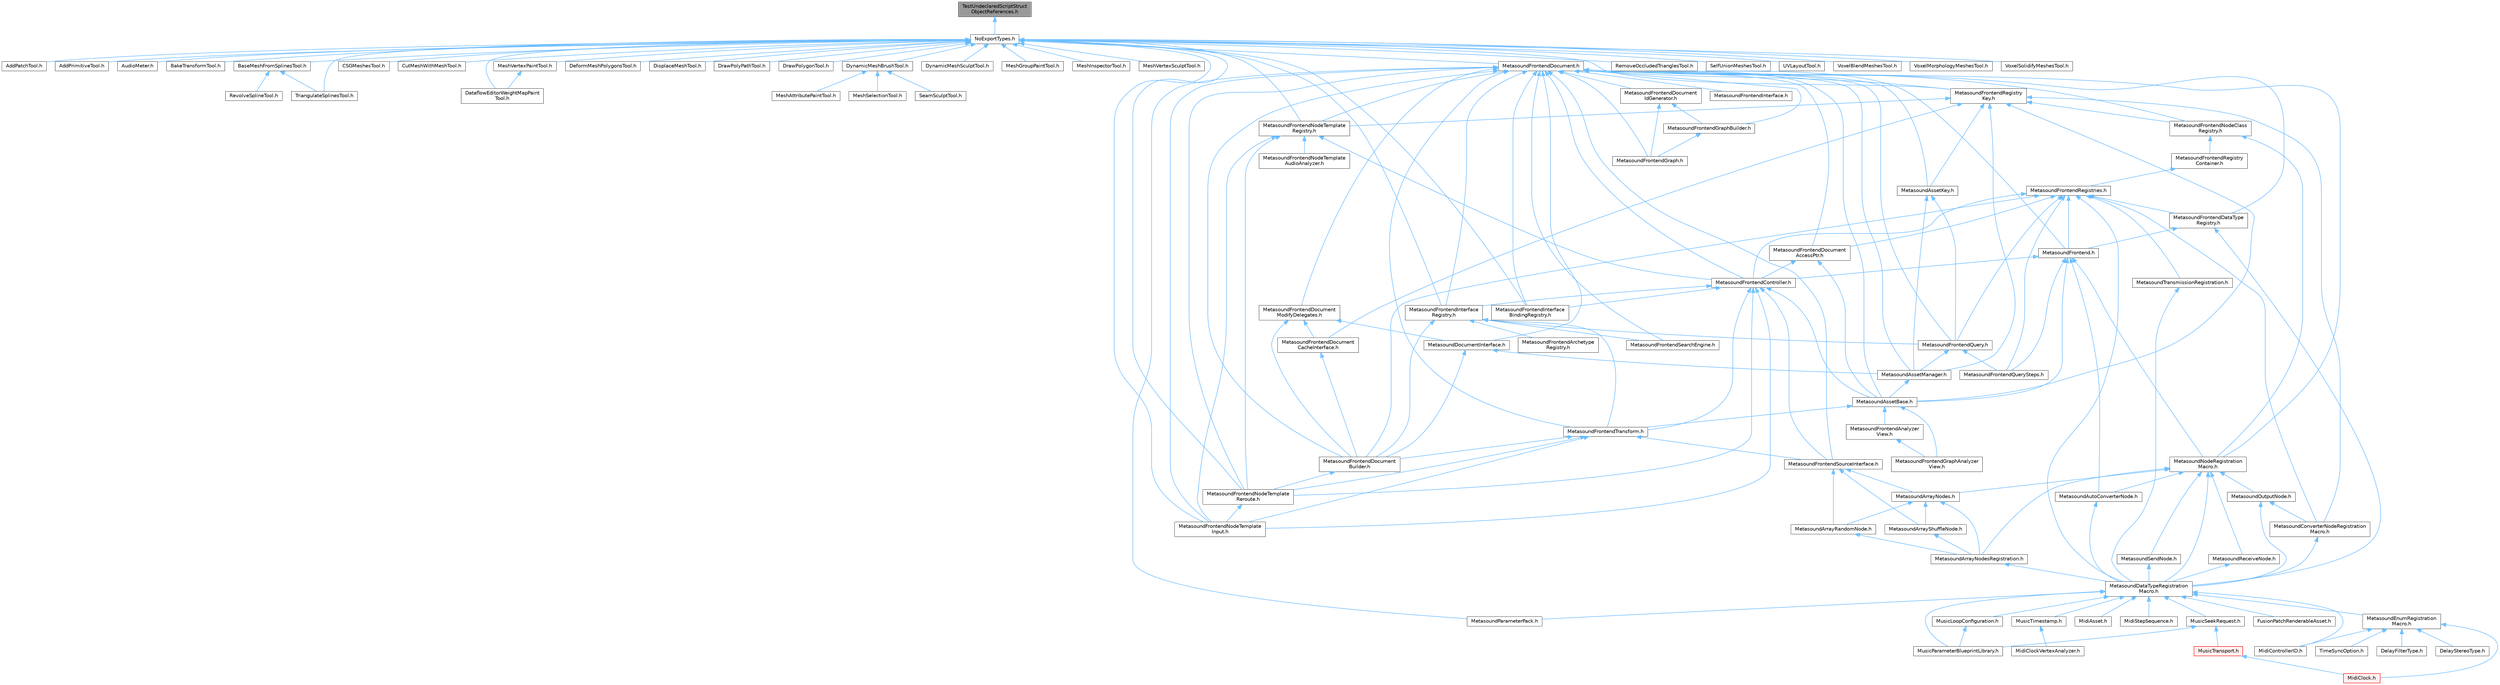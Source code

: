 digraph "TestUndeclaredScriptStructObjectReferences.h"
{
 // INTERACTIVE_SVG=YES
 // LATEX_PDF_SIZE
  bgcolor="transparent";
  edge [fontname=Helvetica,fontsize=10,labelfontname=Helvetica,labelfontsize=10];
  node [fontname=Helvetica,fontsize=10,shape=box,height=0.2,width=0.4];
  Node1 [id="Node000001",label="TestUndeclaredScriptStruct\lObjectReferences.h",height=0.2,width=0.4,color="gray40", fillcolor="grey60", style="filled", fontcolor="black",tooltip=" "];
  Node1 -> Node2 [id="edge1_Node000001_Node000002",dir="back",color="steelblue1",style="solid",tooltip=" "];
  Node2 [id="Node000002",label="NoExportTypes.h",height=0.2,width=0.4,color="grey40", fillcolor="white", style="filled",URL="$d3/d21/NoExportTypes_8h.html",tooltip=" "];
  Node2 -> Node3 [id="edge2_Node000002_Node000003",dir="back",color="steelblue1",style="solid",tooltip=" "];
  Node3 [id="Node000003",label="AddPatchTool.h",height=0.2,width=0.4,color="grey40", fillcolor="white", style="filled",URL="$d5/deb/AddPatchTool_8h.html",tooltip=" "];
  Node2 -> Node4 [id="edge3_Node000002_Node000004",dir="back",color="steelblue1",style="solid",tooltip=" "];
  Node4 [id="Node000004",label="AddPrimitiveTool.h",height=0.2,width=0.4,color="grey40", fillcolor="white", style="filled",URL="$d5/dbf/AddPrimitiveTool_8h.html",tooltip=" "];
  Node2 -> Node5 [id="edge4_Node000002_Node000005",dir="back",color="steelblue1",style="solid",tooltip=" "];
  Node5 [id="Node000005",label="AudioMeter.h",height=0.2,width=0.4,color="grey40", fillcolor="white", style="filled",URL="$de/db0/AudioMeter_8h.html",tooltip=" "];
  Node2 -> Node6 [id="edge5_Node000002_Node000006",dir="back",color="steelblue1",style="solid",tooltip=" "];
  Node6 [id="Node000006",label="BakeTransformTool.h",height=0.2,width=0.4,color="grey40", fillcolor="white", style="filled",URL="$dc/d39/BakeTransformTool_8h.html",tooltip=" "];
  Node2 -> Node7 [id="edge6_Node000002_Node000007",dir="back",color="steelblue1",style="solid",tooltip=" "];
  Node7 [id="Node000007",label="BaseMeshFromSplinesTool.h",height=0.2,width=0.4,color="grey40", fillcolor="white", style="filled",URL="$da/d31/BaseMeshFromSplinesTool_8h.html",tooltip=" "];
  Node7 -> Node8 [id="edge7_Node000007_Node000008",dir="back",color="steelblue1",style="solid",tooltip=" "];
  Node8 [id="Node000008",label="RevolveSplineTool.h",height=0.2,width=0.4,color="grey40", fillcolor="white", style="filled",URL="$d3/d36/RevolveSplineTool_8h.html",tooltip=" "];
  Node7 -> Node9 [id="edge8_Node000007_Node000009",dir="back",color="steelblue1",style="solid",tooltip=" "];
  Node9 [id="Node000009",label="TriangulateSplinesTool.h",height=0.2,width=0.4,color="grey40", fillcolor="white", style="filled",URL="$d9/de6/TriangulateSplinesTool_8h.html",tooltip=" "];
  Node2 -> Node10 [id="edge9_Node000002_Node000010",dir="back",color="steelblue1",style="solid",tooltip=" "];
  Node10 [id="Node000010",label="CSGMeshesTool.h",height=0.2,width=0.4,color="grey40", fillcolor="white", style="filled",URL="$db/dd1/CSGMeshesTool_8h.html",tooltip=" "];
  Node2 -> Node11 [id="edge10_Node000002_Node000011",dir="back",color="steelblue1",style="solid",tooltip=" "];
  Node11 [id="Node000011",label="CutMeshWithMeshTool.h",height=0.2,width=0.4,color="grey40", fillcolor="white", style="filled",URL="$d2/d2c/CutMeshWithMeshTool_8h.html",tooltip=" "];
  Node2 -> Node12 [id="edge11_Node000002_Node000012",dir="back",color="steelblue1",style="solid",tooltip=" "];
  Node12 [id="Node000012",label="DataflowEditorWeightMapPaint\lTool.h",height=0.2,width=0.4,color="grey40", fillcolor="white", style="filled",URL="$db/d46/DataflowEditorWeightMapPaintTool_8h.html",tooltip=" "];
  Node2 -> Node13 [id="edge12_Node000002_Node000013",dir="back",color="steelblue1",style="solid",tooltip=" "];
  Node13 [id="Node000013",label="DeformMeshPolygonsTool.h",height=0.2,width=0.4,color="grey40", fillcolor="white", style="filled",URL="$db/d72/DeformMeshPolygonsTool_8h.html",tooltip=" "];
  Node2 -> Node14 [id="edge13_Node000002_Node000014",dir="back",color="steelblue1",style="solid",tooltip=" "];
  Node14 [id="Node000014",label="DisplaceMeshTool.h",height=0.2,width=0.4,color="grey40", fillcolor="white", style="filled",URL="$da/d28/DisplaceMeshTool_8h.html",tooltip=" "];
  Node2 -> Node15 [id="edge14_Node000002_Node000015",dir="back",color="steelblue1",style="solid",tooltip=" "];
  Node15 [id="Node000015",label="DrawPolyPathTool.h",height=0.2,width=0.4,color="grey40", fillcolor="white", style="filled",URL="$dc/d3e/DrawPolyPathTool_8h.html",tooltip=" "];
  Node2 -> Node16 [id="edge15_Node000002_Node000016",dir="back",color="steelblue1",style="solid",tooltip=" "];
  Node16 [id="Node000016",label="DrawPolygonTool.h",height=0.2,width=0.4,color="grey40", fillcolor="white", style="filled",URL="$d0/d15/DrawPolygonTool_8h.html",tooltip=" "];
  Node2 -> Node17 [id="edge16_Node000002_Node000017",dir="back",color="steelblue1",style="solid",tooltip=" "];
  Node17 [id="Node000017",label="DynamicMeshBrushTool.h",height=0.2,width=0.4,color="grey40", fillcolor="white", style="filled",URL="$da/d04/DynamicMeshBrushTool_8h.html",tooltip=" "];
  Node17 -> Node18 [id="edge17_Node000017_Node000018",dir="back",color="steelblue1",style="solid",tooltip=" "];
  Node18 [id="Node000018",label="MeshAttributePaintTool.h",height=0.2,width=0.4,color="grey40", fillcolor="white", style="filled",URL="$d3/d29/MeshAttributePaintTool_8h.html",tooltip=" "];
  Node17 -> Node19 [id="edge18_Node000017_Node000019",dir="back",color="steelblue1",style="solid",tooltip=" "];
  Node19 [id="Node000019",label="MeshSelectionTool.h",height=0.2,width=0.4,color="grey40", fillcolor="white", style="filled",URL="$d8/d80/MeshSelectionTool_8h.html",tooltip=" "];
  Node17 -> Node20 [id="edge19_Node000017_Node000020",dir="back",color="steelblue1",style="solid",tooltip=" "];
  Node20 [id="Node000020",label="SeamSculptTool.h",height=0.2,width=0.4,color="grey40", fillcolor="white", style="filled",URL="$d1/d31/SeamSculptTool_8h.html",tooltip=" "];
  Node2 -> Node21 [id="edge20_Node000002_Node000021",dir="back",color="steelblue1",style="solid",tooltip=" "];
  Node21 [id="Node000021",label="DynamicMeshSculptTool.h",height=0.2,width=0.4,color="grey40", fillcolor="white", style="filled",URL="$d6/d16/DynamicMeshSculptTool_8h.html",tooltip=" "];
  Node2 -> Node22 [id="edge21_Node000002_Node000022",dir="back",color="steelblue1",style="solid",tooltip=" "];
  Node22 [id="Node000022",label="MeshGroupPaintTool.h",height=0.2,width=0.4,color="grey40", fillcolor="white", style="filled",URL="$dd/d04/MeshGroupPaintTool_8h.html",tooltip=" "];
  Node2 -> Node23 [id="edge22_Node000002_Node000023",dir="back",color="steelblue1",style="solid",tooltip=" "];
  Node23 [id="Node000023",label="MeshInspectorTool.h",height=0.2,width=0.4,color="grey40", fillcolor="white", style="filled",URL="$de/da1/MeshInspectorTool_8h.html",tooltip=" "];
  Node2 -> Node24 [id="edge23_Node000002_Node000024",dir="back",color="steelblue1",style="solid",tooltip=" "];
  Node24 [id="Node000024",label="MeshVertexPaintTool.h",height=0.2,width=0.4,color="grey40", fillcolor="white", style="filled",URL="$db/d74/MeshVertexPaintTool_8h.html",tooltip=" "];
  Node24 -> Node12 [id="edge24_Node000024_Node000012",dir="back",color="steelblue1",style="solid",tooltip=" "];
  Node2 -> Node25 [id="edge25_Node000002_Node000025",dir="back",color="steelblue1",style="solid",tooltip=" "];
  Node25 [id="Node000025",label="MeshVertexSculptTool.h",height=0.2,width=0.4,color="grey40", fillcolor="white", style="filled",URL="$dc/da6/MeshVertexSculptTool_8h.html",tooltip=" "];
  Node2 -> Node26 [id="edge26_Node000002_Node000026",dir="back",color="steelblue1",style="solid",tooltip=" "];
  Node26 [id="Node000026",label="MetasoundFrontendDocument.h",height=0.2,width=0.4,color="grey40", fillcolor="white", style="filled",URL="$d2/de7/MetasoundFrontendDocument_8h.html",tooltip=" "];
  Node26 -> Node27 [id="edge27_Node000026_Node000027",dir="back",color="steelblue1",style="solid",tooltip=" "];
  Node27 [id="Node000027",label="MetasoundAssetBase.h",height=0.2,width=0.4,color="grey40", fillcolor="white", style="filled",URL="$d5/d81/MetasoundAssetBase_8h.html",tooltip=" "];
  Node27 -> Node28 [id="edge28_Node000027_Node000028",dir="back",color="steelblue1",style="solid",tooltip=" "];
  Node28 [id="Node000028",label="MetasoundFrontendAnalyzer\lView.h",height=0.2,width=0.4,color="grey40", fillcolor="white", style="filled",URL="$d0/d5e/MetasoundFrontendAnalyzerView_8h.html",tooltip=" "];
  Node28 -> Node29 [id="edge29_Node000028_Node000029",dir="back",color="steelblue1",style="solid",tooltip=" "];
  Node29 [id="Node000029",label="MetasoundFrontendGraphAnalyzer\lView.h",height=0.2,width=0.4,color="grey40", fillcolor="white", style="filled",URL="$d6/dd1/MetasoundFrontendGraphAnalyzerView_8h.html",tooltip=" "];
  Node27 -> Node29 [id="edge30_Node000027_Node000029",dir="back",color="steelblue1",style="solid",tooltip=" "];
  Node27 -> Node30 [id="edge31_Node000027_Node000030",dir="back",color="steelblue1",style="solid",tooltip=" "];
  Node30 [id="Node000030",label="MetasoundFrontendTransform.h",height=0.2,width=0.4,color="grey40", fillcolor="white", style="filled",URL="$dc/d48/MetasoundFrontendTransform_8h.html",tooltip=" "];
  Node30 -> Node31 [id="edge32_Node000030_Node000031",dir="back",color="steelblue1",style="solid",tooltip=" "];
  Node31 [id="Node000031",label="MetasoundFrontendDocument\lBuilder.h",height=0.2,width=0.4,color="grey40", fillcolor="white", style="filled",URL="$da/dfa/MetasoundFrontendDocumentBuilder_8h.html",tooltip=" "];
  Node31 -> Node32 [id="edge33_Node000031_Node000032",dir="back",color="steelblue1",style="solid",tooltip=" "];
  Node32 [id="Node000032",label="MetasoundFrontendNodeTemplate\lReroute.h",height=0.2,width=0.4,color="grey40", fillcolor="white", style="filled",URL="$d7/d33/MetasoundFrontendNodeTemplateReroute_8h.html",tooltip=" "];
  Node32 -> Node33 [id="edge34_Node000032_Node000033",dir="back",color="steelblue1",style="solid",tooltip=" "];
  Node33 [id="Node000033",label="MetasoundFrontendNodeTemplate\lInput.h",height=0.2,width=0.4,color="grey40", fillcolor="white", style="filled",URL="$d6/d69/MetasoundFrontendNodeTemplateInput_8h.html",tooltip=" "];
  Node30 -> Node33 [id="edge35_Node000030_Node000033",dir="back",color="steelblue1",style="solid",tooltip=" "];
  Node30 -> Node32 [id="edge36_Node000030_Node000032",dir="back",color="steelblue1",style="solid",tooltip=" "];
  Node30 -> Node34 [id="edge37_Node000030_Node000034",dir="back",color="steelblue1",style="solid",tooltip=" "];
  Node34 [id="Node000034",label="MetasoundFrontendSourceInterface.h",height=0.2,width=0.4,color="grey40", fillcolor="white", style="filled",URL="$de/db5/MetasoundFrontendSourceInterface_8h.html",tooltip=" "];
  Node34 -> Node35 [id="edge38_Node000034_Node000035",dir="back",color="steelblue1",style="solid",tooltip=" "];
  Node35 [id="Node000035",label="MetasoundArrayNodes.h",height=0.2,width=0.4,color="grey40", fillcolor="white", style="filled",URL="$de/d05/MetasoundArrayNodes_8h.html",tooltip=" "];
  Node35 -> Node36 [id="edge39_Node000035_Node000036",dir="back",color="steelblue1",style="solid",tooltip=" "];
  Node36 [id="Node000036",label="MetasoundArrayNodesRegistration.h",height=0.2,width=0.4,color="grey40", fillcolor="white", style="filled",URL="$d2/d35/MetasoundArrayNodesRegistration_8h.html",tooltip=" "];
  Node36 -> Node37 [id="edge40_Node000036_Node000037",dir="back",color="steelblue1",style="solid",tooltip=" "];
  Node37 [id="Node000037",label="MetasoundDataTypeRegistration\lMacro.h",height=0.2,width=0.4,color="grey40", fillcolor="white", style="filled",URL="$d1/d2b/MetasoundDataTypeRegistrationMacro_8h.html",tooltip=" "];
  Node37 -> Node38 [id="edge41_Node000037_Node000038",dir="back",color="steelblue1",style="solid",tooltip=" "];
  Node38 [id="Node000038",label="FusionPatchRenderableAsset.h",height=0.2,width=0.4,color="grey40", fillcolor="white", style="filled",URL="$d0/dd5/FusionPatchRenderableAsset_8h.html",tooltip=" "];
  Node37 -> Node39 [id="edge42_Node000037_Node000039",dir="back",color="steelblue1",style="solid",tooltip=" "];
  Node39 [id="Node000039",label="MetasoundEnumRegistration\lMacro.h",height=0.2,width=0.4,color="grey40", fillcolor="white", style="filled",URL="$dd/da6/MetasoundEnumRegistrationMacro_8h.html",tooltip=" "];
  Node39 -> Node40 [id="edge43_Node000039_Node000040",dir="back",color="steelblue1",style="solid",tooltip=" "];
  Node40 [id="Node000040",label="DelayFilterType.h",height=0.2,width=0.4,color="grey40", fillcolor="white", style="filled",URL="$da/d13/DelayFilterType_8h.html",tooltip=" "];
  Node39 -> Node41 [id="edge44_Node000039_Node000041",dir="back",color="steelblue1",style="solid",tooltip=" "];
  Node41 [id="Node000041",label="DelayStereoType.h",height=0.2,width=0.4,color="grey40", fillcolor="white", style="filled",URL="$d4/db3/DelayStereoType_8h.html",tooltip=" "];
  Node39 -> Node42 [id="edge45_Node000039_Node000042",dir="back",color="steelblue1",style="solid",tooltip=" "];
  Node42 [id="Node000042",label="MidiClock.h",height=0.2,width=0.4,color="red", fillcolor="#FFF0F0", style="filled",URL="$df/d88/MidiClock_8h.html",tooltip=" "];
  Node39 -> Node51 [id="edge46_Node000039_Node000051",dir="back",color="steelblue1",style="solid",tooltip=" "];
  Node51 [id="Node000051",label="MidiControllerID.h",height=0.2,width=0.4,color="grey40", fillcolor="white", style="filled",URL="$d0/d53/MidiControllerID_8h.html",tooltip=" "];
  Node39 -> Node52 [id="edge47_Node000039_Node000052",dir="back",color="steelblue1",style="solid",tooltip=" "];
  Node52 [id="Node000052",label="TimeSyncOption.h",height=0.2,width=0.4,color="grey40", fillcolor="white", style="filled",URL="$d4/dc5/HarmonixMetasound_2Public_2HarmonixMetasound_2DataTypes_2TimeSyncOption_8h.html",tooltip=" "];
  Node37 -> Node53 [id="edge48_Node000037_Node000053",dir="back",color="steelblue1",style="solid",tooltip=" "];
  Node53 [id="Node000053",label="MetasoundParameterPack.h",height=0.2,width=0.4,color="grey40", fillcolor="white", style="filled",URL="$d8/d84/MetasoundParameterPack_8h.html",tooltip=" "];
  Node37 -> Node54 [id="edge49_Node000037_Node000054",dir="back",color="steelblue1",style="solid",tooltip=" "];
  Node54 [id="Node000054",label="MidiAsset.h",height=0.2,width=0.4,color="grey40", fillcolor="white", style="filled",URL="$da/d6b/MidiAsset_8h.html",tooltip=" "];
  Node37 -> Node51 [id="edge50_Node000037_Node000051",dir="back",color="steelblue1",style="solid",tooltip=" "];
  Node37 -> Node55 [id="edge51_Node000037_Node000055",dir="back",color="steelblue1",style="solid",tooltip=" "];
  Node55 [id="Node000055",label="MidiStepSequence.h",height=0.2,width=0.4,color="grey40", fillcolor="white", style="filled",URL="$de/dbc/MidiStepSequence_8h.html",tooltip=" "];
  Node37 -> Node56 [id="edge52_Node000037_Node000056",dir="back",color="steelblue1",style="solid",tooltip=" "];
  Node56 [id="Node000056",label="MusicLoopConfiguration.h",height=0.2,width=0.4,color="grey40", fillcolor="white", style="filled",URL="$de/d33/MusicLoopConfiguration_8h.html",tooltip=" "];
  Node56 -> Node57 [id="edge53_Node000056_Node000057",dir="back",color="steelblue1",style="solid",tooltip=" "];
  Node57 [id="Node000057",label="MusicParameterBlueprintLibrary.h",height=0.2,width=0.4,color="grey40", fillcolor="white", style="filled",URL="$d0/d2e/MusicParameterBlueprintLibrary_8h.html",tooltip=" "];
  Node37 -> Node57 [id="edge54_Node000037_Node000057",dir="back",color="steelblue1",style="solid",tooltip=" "];
  Node37 -> Node58 [id="edge55_Node000037_Node000058",dir="back",color="steelblue1",style="solid",tooltip=" "];
  Node58 [id="Node000058",label="MusicSeekRequest.h",height=0.2,width=0.4,color="grey40", fillcolor="white", style="filled",URL="$d0/d38/MusicSeekRequest_8h.html",tooltip=" "];
  Node58 -> Node57 [id="edge56_Node000058_Node000057",dir="back",color="steelblue1",style="solid",tooltip=" "];
  Node58 -> Node59 [id="edge57_Node000058_Node000059",dir="back",color="steelblue1",style="solid",tooltip=" "];
  Node59 [id="Node000059",label="MusicTransport.h",height=0.2,width=0.4,color="red", fillcolor="#FFF0F0", style="filled",URL="$d2/d3d/MusicTransport_8h.html",tooltip=" "];
  Node59 -> Node42 [id="edge58_Node000059_Node000042",dir="back",color="steelblue1",style="solid",tooltip=" "];
  Node37 -> Node65 [id="edge59_Node000037_Node000065",dir="back",color="steelblue1",style="solid",tooltip=" "];
  Node65 [id="Node000065",label="MusicTimestamp.h",height=0.2,width=0.4,color="grey40", fillcolor="white", style="filled",URL="$dc/d8f/MusicTimestamp_8h.html",tooltip=" "];
  Node65 -> Node66 [id="edge60_Node000065_Node000066",dir="back",color="steelblue1",style="solid",tooltip=" "];
  Node66 [id="Node000066",label="MidiClockVertexAnalyzer.h",height=0.2,width=0.4,color="grey40", fillcolor="white", style="filled",URL="$d5/dfa/MidiClockVertexAnalyzer_8h.html",tooltip=" "];
  Node35 -> Node67 [id="edge61_Node000035_Node000067",dir="back",color="steelblue1",style="solid",tooltip=" "];
  Node67 [id="Node000067",label="MetasoundArrayRandomNode.h",height=0.2,width=0.4,color="grey40", fillcolor="white", style="filled",URL="$d3/d94/MetasoundArrayRandomNode_8h.html",tooltip=" "];
  Node67 -> Node36 [id="edge62_Node000067_Node000036",dir="back",color="steelblue1",style="solid",tooltip=" "];
  Node35 -> Node68 [id="edge63_Node000035_Node000068",dir="back",color="steelblue1",style="solid",tooltip=" "];
  Node68 [id="Node000068",label="MetasoundArrayShuffleNode.h",height=0.2,width=0.4,color="grey40", fillcolor="white", style="filled",URL="$db/dcb/MetasoundArrayShuffleNode_8h.html",tooltip=" "];
  Node68 -> Node36 [id="edge64_Node000068_Node000036",dir="back",color="steelblue1",style="solid",tooltip=" "];
  Node34 -> Node67 [id="edge65_Node000034_Node000067",dir="back",color="steelblue1",style="solid",tooltip=" "];
  Node34 -> Node68 [id="edge66_Node000034_Node000068",dir="back",color="steelblue1",style="solid",tooltip=" "];
  Node26 -> Node69 [id="edge67_Node000026_Node000069",dir="back",color="steelblue1",style="solid",tooltip=" "];
  Node69 [id="Node000069",label="MetasoundAssetKey.h",height=0.2,width=0.4,color="grey40", fillcolor="white", style="filled",URL="$d9/d63/MetasoundAssetKey_8h.html",tooltip=" "];
  Node69 -> Node70 [id="edge68_Node000069_Node000070",dir="back",color="steelblue1",style="solid",tooltip=" "];
  Node70 [id="Node000070",label="MetasoundAssetManager.h",height=0.2,width=0.4,color="grey40", fillcolor="white", style="filled",URL="$dd/da3/MetasoundAssetManager_8h.html",tooltip=" "];
  Node70 -> Node27 [id="edge69_Node000070_Node000027",dir="back",color="steelblue1",style="solid",tooltip=" "];
  Node69 -> Node71 [id="edge70_Node000069_Node000071",dir="back",color="steelblue1",style="solid",tooltip=" "];
  Node71 [id="Node000071",label="MetasoundFrontendQuery.h",height=0.2,width=0.4,color="grey40", fillcolor="white", style="filled",URL="$d6/dba/MetasoundFrontendQuery_8h.html",tooltip=" "];
  Node71 -> Node70 [id="edge71_Node000071_Node000070",dir="back",color="steelblue1",style="solid",tooltip=" "];
  Node71 -> Node72 [id="edge72_Node000071_Node000072",dir="back",color="steelblue1",style="solid",tooltip=" "];
  Node72 [id="Node000072",label="MetasoundFrontendQuerySteps.h",height=0.2,width=0.4,color="grey40", fillcolor="white", style="filled",URL="$d1/d63/MetasoundFrontendQuerySteps_8h.html",tooltip=" "];
  Node26 -> Node70 [id="edge73_Node000026_Node000070",dir="back",color="steelblue1",style="solid",tooltip=" "];
  Node26 -> Node73 [id="edge74_Node000026_Node000073",dir="back",color="steelblue1",style="solid",tooltip=" "];
  Node73 [id="Node000073",label="MetasoundDocumentInterface.h",height=0.2,width=0.4,color="grey40", fillcolor="white", style="filled",URL="$dd/dfb/MetasoundDocumentInterface_8h.html",tooltip=" "];
  Node73 -> Node70 [id="edge75_Node000073_Node000070",dir="back",color="steelblue1",style="solid",tooltip=" "];
  Node73 -> Node31 [id="edge76_Node000073_Node000031",dir="back",color="steelblue1",style="solid",tooltip=" "];
  Node26 -> Node74 [id="edge77_Node000026_Node000074",dir="back",color="steelblue1",style="solid",tooltip=" "];
  Node74 [id="Node000074",label="MetasoundFrontend.h",height=0.2,width=0.4,color="grey40", fillcolor="white", style="filled",URL="$d4/d31/MetasoundFrontend_8h.html",tooltip=" "];
  Node74 -> Node27 [id="edge78_Node000074_Node000027",dir="back",color="steelblue1",style="solid",tooltip=" "];
  Node74 -> Node75 [id="edge79_Node000074_Node000075",dir="back",color="steelblue1",style="solid",tooltip=" "];
  Node75 [id="Node000075",label="MetasoundAutoConverterNode.h",height=0.2,width=0.4,color="grey40", fillcolor="white", style="filled",URL="$de/d7e/MetasoundAutoConverterNode_8h.html",tooltip=" "];
  Node75 -> Node37 [id="edge80_Node000075_Node000037",dir="back",color="steelblue1",style="solid",tooltip=" "];
  Node74 -> Node76 [id="edge81_Node000074_Node000076",dir="back",color="steelblue1",style="solid",tooltip=" "];
  Node76 [id="Node000076",label="MetasoundFrontendController.h",height=0.2,width=0.4,color="grey40", fillcolor="white", style="filled",URL="$d0/d64/MetasoundFrontendController_8h.html",tooltip=" "];
  Node76 -> Node27 [id="edge82_Node000076_Node000027",dir="back",color="steelblue1",style="solid",tooltip=" "];
  Node76 -> Node77 [id="edge83_Node000076_Node000077",dir="back",color="steelblue1",style="solid",tooltip=" "];
  Node77 [id="Node000077",label="MetasoundFrontendInterface\lBindingRegistry.h",height=0.2,width=0.4,color="grey40", fillcolor="white", style="filled",URL="$da/de4/MetasoundFrontendInterfaceBindingRegistry_8h.html",tooltip=" "];
  Node76 -> Node78 [id="edge84_Node000076_Node000078",dir="back",color="steelblue1",style="solid",tooltip=" "];
  Node78 [id="Node000078",label="MetasoundFrontendInterface\lRegistry.h",height=0.2,width=0.4,color="grey40", fillcolor="white", style="filled",URL="$d7/d91/MetasoundFrontendInterfaceRegistry_8h.html",tooltip=" "];
  Node78 -> Node79 [id="edge85_Node000078_Node000079",dir="back",color="steelblue1",style="solid",tooltip=" "];
  Node79 [id="Node000079",label="MetasoundFrontendArchetype\lRegistry.h",height=0.2,width=0.4,color="grey40", fillcolor="white", style="filled",URL="$db/d0e/MetasoundFrontendArchetypeRegistry_8h.html",tooltip=" "];
  Node78 -> Node31 [id="edge86_Node000078_Node000031",dir="back",color="steelblue1",style="solid",tooltip=" "];
  Node78 -> Node71 [id="edge87_Node000078_Node000071",dir="back",color="steelblue1",style="solid",tooltip=" "];
  Node78 -> Node80 [id="edge88_Node000078_Node000080",dir="back",color="steelblue1",style="solid",tooltip=" "];
  Node80 [id="Node000080",label="MetasoundFrontendSearchEngine.h",height=0.2,width=0.4,color="grey40", fillcolor="white", style="filled",URL="$d3/de8/MetasoundFrontendSearchEngine_8h.html",tooltip=" "];
  Node78 -> Node30 [id="edge89_Node000078_Node000030",dir="back",color="steelblue1",style="solid",tooltip=" "];
  Node76 -> Node33 [id="edge90_Node000076_Node000033",dir="back",color="steelblue1",style="solid",tooltip=" "];
  Node76 -> Node32 [id="edge91_Node000076_Node000032",dir="back",color="steelblue1",style="solid",tooltip=" "];
  Node76 -> Node34 [id="edge92_Node000076_Node000034",dir="back",color="steelblue1",style="solid",tooltip=" "];
  Node76 -> Node30 [id="edge93_Node000076_Node000030",dir="back",color="steelblue1",style="solid",tooltip=" "];
  Node74 -> Node72 [id="edge94_Node000074_Node000072",dir="back",color="steelblue1",style="solid",tooltip=" "];
  Node74 -> Node81 [id="edge95_Node000074_Node000081",dir="back",color="steelblue1",style="solid",tooltip=" "];
  Node81 [id="Node000081",label="MetasoundNodeRegistration\lMacro.h",height=0.2,width=0.4,color="grey40", fillcolor="white", style="filled",URL="$d3/d0b/MetasoundNodeRegistrationMacro_8h.html",tooltip=" "];
  Node81 -> Node35 [id="edge96_Node000081_Node000035",dir="back",color="steelblue1",style="solid",tooltip=" "];
  Node81 -> Node36 [id="edge97_Node000081_Node000036",dir="back",color="steelblue1",style="solid",tooltip=" "];
  Node81 -> Node75 [id="edge98_Node000081_Node000075",dir="back",color="steelblue1",style="solid",tooltip=" "];
  Node81 -> Node37 [id="edge99_Node000081_Node000037",dir="back",color="steelblue1",style="solid",tooltip=" "];
  Node81 -> Node82 [id="edge100_Node000081_Node000082",dir="back",color="steelblue1",style="solid",tooltip=" "];
  Node82 [id="Node000082",label="MetasoundOutputNode.h",height=0.2,width=0.4,color="grey40", fillcolor="white", style="filled",URL="$d5/d06/MetasoundOutputNode_8h.html",tooltip=" "];
  Node82 -> Node83 [id="edge101_Node000082_Node000083",dir="back",color="steelblue1",style="solid",tooltip=" "];
  Node83 [id="Node000083",label="MetasoundConverterNodeRegistration\lMacro.h",height=0.2,width=0.4,color="grey40", fillcolor="white", style="filled",URL="$d1/de5/MetasoundConverterNodeRegistrationMacro_8h.html",tooltip=" "];
  Node83 -> Node37 [id="edge102_Node000083_Node000037",dir="back",color="steelblue1",style="solid",tooltip=" "];
  Node82 -> Node37 [id="edge103_Node000082_Node000037",dir="back",color="steelblue1",style="solid",tooltip=" "];
  Node81 -> Node84 [id="edge104_Node000081_Node000084",dir="back",color="steelblue1",style="solid",tooltip=" "];
  Node84 [id="Node000084",label="MetasoundReceiveNode.h",height=0.2,width=0.4,color="grey40", fillcolor="white", style="filled",URL="$d3/d08/MetasoundReceiveNode_8h.html",tooltip=" "];
  Node84 -> Node37 [id="edge105_Node000084_Node000037",dir="back",color="steelblue1",style="solid",tooltip=" "];
  Node81 -> Node85 [id="edge106_Node000081_Node000085",dir="back",color="steelblue1",style="solid",tooltip=" "];
  Node85 [id="Node000085",label="MetasoundSendNode.h",height=0.2,width=0.4,color="grey40", fillcolor="white", style="filled",URL="$dc/dca/MetasoundSendNode_8h.html",tooltip=" "];
  Node85 -> Node37 [id="edge107_Node000085_Node000037",dir="back",color="steelblue1",style="solid",tooltip=" "];
  Node26 -> Node76 [id="edge108_Node000026_Node000076",dir="back",color="steelblue1",style="solid",tooltip=" "];
  Node26 -> Node86 [id="edge109_Node000026_Node000086",dir="back",color="steelblue1",style="solid",tooltip=" "];
  Node86 [id="Node000086",label="MetasoundFrontendDataType\lRegistry.h",height=0.2,width=0.4,color="grey40", fillcolor="white", style="filled",URL="$d3/d48/MetasoundFrontendDataTypeRegistry_8h.html",tooltip=" "];
  Node86 -> Node37 [id="edge110_Node000086_Node000037",dir="back",color="steelblue1",style="solid",tooltip=" "];
  Node86 -> Node74 [id="edge111_Node000086_Node000074",dir="back",color="steelblue1",style="solid",tooltip=" "];
  Node26 -> Node87 [id="edge112_Node000026_Node000087",dir="back",color="steelblue1",style="solid",tooltip=" "];
  Node87 [id="Node000087",label="MetasoundFrontendDocument\lAccessPtr.h",height=0.2,width=0.4,color="grey40", fillcolor="white", style="filled",URL="$d6/daa/MetasoundFrontendDocumentAccessPtr_8h.html",tooltip=" "];
  Node87 -> Node27 [id="edge113_Node000087_Node000027",dir="back",color="steelblue1",style="solid",tooltip=" "];
  Node87 -> Node76 [id="edge114_Node000087_Node000076",dir="back",color="steelblue1",style="solid",tooltip=" "];
  Node26 -> Node31 [id="edge115_Node000026_Node000031",dir="back",color="steelblue1",style="solid",tooltip=" "];
  Node26 -> Node88 [id="edge116_Node000026_Node000088",dir="back",color="steelblue1",style="solid",tooltip=" "];
  Node88 [id="Node000088",label="MetasoundFrontendDocument\lIdGenerator.h",height=0.2,width=0.4,color="grey40", fillcolor="white", style="filled",URL="$dc/d7e/MetasoundFrontendDocumentIdGenerator_8h.html",tooltip=" "];
  Node88 -> Node89 [id="edge117_Node000088_Node000089",dir="back",color="steelblue1",style="solid",tooltip=" "];
  Node89 [id="Node000089",label="MetasoundFrontendGraph.h",height=0.2,width=0.4,color="grey40", fillcolor="white", style="filled",URL="$db/d4b/MetasoundFrontendGraph_8h.html",tooltip=" "];
  Node88 -> Node90 [id="edge118_Node000088_Node000090",dir="back",color="steelblue1",style="solid",tooltip=" "];
  Node90 [id="Node000090",label="MetasoundFrontendGraphBuilder.h",height=0.2,width=0.4,color="grey40", fillcolor="white", style="filled",URL="$d4/d98/MetasoundFrontendGraphBuilder_8h.html",tooltip=" "];
  Node90 -> Node89 [id="edge119_Node000090_Node000089",dir="back",color="steelblue1",style="solid",tooltip=" "];
  Node26 -> Node91 [id="edge120_Node000026_Node000091",dir="back",color="steelblue1",style="solid",tooltip=" "];
  Node91 [id="Node000091",label="MetasoundFrontendDocument\lModifyDelegates.h",height=0.2,width=0.4,color="grey40", fillcolor="white", style="filled",URL="$d8/dfc/MetasoundFrontendDocumentModifyDelegates_8h.html",tooltip=" "];
  Node91 -> Node73 [id="edge121_Node000091_Node000073",dir="back",color="steelblue1",style="solid",tooltip=" "];
  Node91 -> Node31 [id="edge122_Node000091_Node000031",dir="back",color="steelblue1",style="solid",tooltip=" "];
  Node91 -> Node92 [id="edge123_Node000091_Node000092",dir="back",color="steelblue1",style="solid",tooltip=" "];
  Node92 [id="Node000092",label="MetasoundFrontendDocument\lCacheInterface.h",height=0.2,width=0.4,color="grey40", fillcolor="white", style="filled",URL="$d9/d74/MetasoundFrontendDocumentCacheInterface_8h.html",tooltip=" "];
  Node92 -> Node31 [id="edge124_Node000092_Node000031",dir="back",color="steelblue1",style="solid",tooltip=" "];
  Node26 -> Node89 [id="edge125_Node000026_Node000089",dir="back",color="steelblue1",style="solid",tooltip=" "];
  Node26 -> Node90 [id="edge126_Node000026_Node000090",dir="back",color="steelblue1",style="solid",tooltip=" "];
  Node26 -> Node93 [id="edge127_Node000026_Node000093",dir="back",color="steelblue1",style="solid",tooltip=" "];
  Node93 [id="Node000093",label="MetasoundFrontendInterface.h",height=0.2,width=0.4,color="grey40", fillcolor="white", style="filled",URL="$df/d45/MetasoundFrontendInterface_8h.html",tooltip=" "];
  Node26 -> Node77 [id="edge128_Node000026_Node000077",dir="back",color="steelblue1",style="solid",tooltip=" "];
  Node26 -> Node78 [id="edge129_Node000026_Node000078",dir="back",color="steelblue1",style="solid",tooltip=" "];
  Node26 -> Node94 [id="edge130_Node000026_Node000094",dir="back",color="steelblue1",style="solid",tooltip=" "];
  Node94 [id="Node000094",label="MetasoundFrontendNodeClass\lRegistry.h",height=0.2,width=0.4,color="grey40", fillcolor="white", style="filled",URL="$d3/d29/MetasoundFrontendNodeClassRegistry_8h.html",tooltip=" "];
  Node94 -> Node95 [id="edge131_Node000094_Node000095",dir="back",color="steelblue1",style="solid",tooltip=" "];
  Node95 [id="Node000095",label="MetasoundFrontendRegistry\lContainer.h",height=0.2,width=0.4,color="grey40", fillcolor="white", style="filled",URL="$dd/d2f/MetasoundFrontendRegistryContainer_8h.html",tooltip=" "];
  Node95 -> Node96 [id="edge132_Node000095_Node000096",dir="back",color="steelblue1",style="solid",tooltip=" "];
  Node96 [id="Node000096",label="MetasoundFrontendRegistries.h",height=0.2,width=0.4,color="grey40", fillcolor="white", style="filled",URL="$db/d02/MetasoundFrontendRegistries_8h.html",tooltip=" "];
  Node96 -> Node83 [id="edge133_Node000096_Node000083",dir="back",color="steelblue1",style="solid",tooltip=" "];
  Node96 -> Node37 [id="edge134_Node000096_Node000037",dir="back",color="steelblue1",style="solid",tooltip=" "];
  Node96 -> Node74 [id="edge135_Node000096_Node000074",dir="back",color="steelblue1",style="solid",tooltip=" "];
  Node96 -> Node76 [id="edge136_Node000096_Node000076",dir="back",color="steelblue1",style="solid",tooltip=" "];
  Node96 -> Node86 [id="edge137_Node000096_Node000086",dir="back",color="steelblue1",style="solid",tooltip=" "];
  Node96 -> Node87 [id="edge138_Node000096_Node000087",dir="back",color="steelblue1",style="solid",tooltip=" "];
  Node96 -> Node31 [id="edge139_Node000096_Node000031",dir="back",color="steelblue1",style="solid",tooltip=" "];
  Node96 -> Node71 [id="edge140_Node000096_Node000071",dir="back",color="steelblue1",style="solid",tooltip=" "];
  Node96 -> Node72 [id="edge141_Node000096_Node000072",dir="back",color="steelblue1",style="solid",tooltip=" "];
  Node96 -> Node97 [id="edge142_Node000096_Node000097",dir="back",color="steelblue1",style="solid",tooltip=" "];
  Node97 [id="Node000097",label="MetasoundTransmissionRegistration.h",height=0.2,width=0.4,color="grey40", fillcolor="white", style="filled",URL="$d8/da5/MetasoundTransmissionRegistration_8h.html",tooltip=" "];
  Node97 -> Node37 [id="edge143_Node000097_Node000037",dir="back",color="steelblue1",style="solid",tooltip=" "];
  Node94 -> Node81 [id="edge144_Node000094_Node000081",dir="back",color="steelblue1",style="solid",tooltip=" "];
  Node26 -> Node33 [id="edge145_Node000026_Node000033",dir="back",color="steelblue1",style="solid",tooltip=" "];
  Node26 -> Node98 [id="edge146_Node000026_Node000098",dir="back",color="steelblue1",style="solid",tooltip=" "];
  Node98 [id="Node000098",label="MetasoundFrontendNodeTemplate\lRegistry.h",height=0.2,width=0.4,color="grey40", fillcolor="white", style="filled",URL="$d8/da9/MetasoundFrontendNodeTemplateRegistry_8h.html",tooltip=" "];
  Node98 -> Node76 [id="edge147_Node000098_Node000076",dir="back",color="steelblue1",style="solid",tooltip=" "];
  Node98 -> Node99 [id="edge148_Node000098_Node000099",dir="back",color="steelblue1",style="solid",tooltip=" "];
  Node99 [id="Node000099",label="MetasoundFrontendNodeTemplate\lAudioAnalyzer.h",height=0.2,width=0.4,color="grey40", fillcolor="white", style="filled",URL="$d7/dea/MetasoundFrontendNodeTemplateAudioAnalyzer_8h.html",tooltip=" "];
  Node98 -> Node33 [id="edge149_Node000098_Node000033",dir="back",color="steelblue1",style="solid",tooltip=" "];
  Node98 -> Node32 [id="edge150_Node000098_Node000032",dir="back",color="steelblue1",style="solid",tooltip=" "];
  Node26 -> Node32 [id="edge151_Node000026_Node000032",dir="back",color="steelblue1",style="solid",tooltip=" "];
  Node26 -> Node71 [id="edge152_Node000026_Node000071",dir="back",color="steelblue1",style="solid",tooltip=" "];
  Node26 -> Node100 [id="edge153_Node000026_Node000100",dir="back",color="steelblue1",style="solid",tooltip=" "];
  Node100 [id="Node000100",label="MetasoundFrontendRegistry\lKey.h",height=0.2,width=0.4,color="grey40", fillcolor="white", style="filled",URL="$d2/dfa/MetasoundFrontendRegistryKey_8h.html",tooltip=" "];
  Node100 -> Node27 [id="edge154_Node000100_Node000027",dir="back",color="steelblue1",style="solid",tooltip=" "];
  Node100 -> Node69 [id="edge155_Node000100_Node000069",dir="back",color="steelblue1",style="solid",tooltip=" "];
  Node100 -> Node70 [id="edge156_Node000100_Node000070",dir="back",color="steelblue1",style="solid",tooltip=" "];
  Node100 -> Node83 [id="edge157_Node000100_Node000083",dir="back",color="steelblue1",style="solid",tooltip=" "];
  Node100 -> Node92 [id="edge158_Node000100_Node000092",dir="back",color="steelblue1",style="solid",tooltip=" "];
  Node100 -> Node94 [id="edge159_Node000100_Node000094",dir="back",color="steelblue1",style="solid",tooltip=" "];
  Node100 -> Node98 [id="edge160_Node000100_Node000098",dir="back",color="steelblue1",style="solid",tooltip=" "];
  Node26 -> Node80 [id="edge161_Node000026_Node000080",dir="back",color="steelblue1",style="solid",tooltip=" "];
  Node26 -> Node34 [id="edge162_Node000026_Node000034",dir="back",color="steelblue1",style="solid",tooltip=" "];
  Node26 -> Node30 [id="edge163_Node000026_Node000030",dir="back",color="steelblue1",style="solid",tooltip=" "];
  Node26 -> Node81 [id="edge164_Node000026_Node000081",dir="back",color="steelblue1",style="solid",tooltip=" "];
  Node26 -> Node53 [id="edge165_Node000026_Node000053",dir="back",color="steelblue1",style="solid",tooltip=" "];
  Node2 -> Node77 [id="edge166_Node000002_Node000077",dir="back",color="steelblue1",style="solid",tooltip=" "];
  Node2 -> Node78 [id="edge167_Node000002_Node000078",dir="back",color="steelblue1",style="solid",tooltip=" "];
  Node2 -> Node33 [id="edge168_Node000002_Node000033",dir="back",color="steelblue1",style="solid",tooltip=" "];
  Node2 -> Node98 [id="edge169_Node000002_Node000098",dir="back",color="steelblue1",style="solid",tooltip=" "];
  Node2 -> Node32 [id="edge170_Node000002_Node000032",dir="back",color="steelblue1",style="solid",tooltip=" "];
  Node2 -> Node100 [id="edge171_Node000002_Node000100",dir="back",color="steelblue1",style="solid",tooltip=" "];
  Node2 -> Node101 [id="edge172_Node000002_Node000101",dir="back",color="steelblue1",style="solid",tooltip=" "];
  Node101 [id="Node000101",label="RemoveOccludedTrianglesTool.h",height=0.2,width=0.4,color="grey40", fillcolor="white", style="filled",URL="$d9/da1/RemoveOccludedTrianglesTool_8h.html",tooltip=" "];
  Node2 -> Node102 [id="edge173_Node000002_Node000102",dir="back",color="steelblue1",style="solid",tooltip=" "];
  Node102 [id="Node000102",label="SelfUnionMeshesTool.h",height=0.2,width=0.4,color="grey40", fillcolor="white", style="filled",URL="$dc/dad/SelfUnionMeshesTool_8h.html",tooltip=" "];
  Node2 -> Node9 [id="edge174_Node000002_Node000009",dir="back",color="steelblue1",style="solid",tooltip=" "];
  Node2 -> Node103 [id="edge175_Node000002_Node000103",dir="back",color="steelblue1",style="solid",tooltip=" "];
  Node103 [id="Node000103",label="UVLayoutTool.h",height=0.2,width=0.4,color="grey40", fillcolor="white", style="filled",URL="$d6/d89/UVLayoutTool_8h.html",tooltip=" "];
  Node2 -> Node104 [id="edge176_Node000002_Node000104",dir="back",color="steelblue1",style="solid",tooltip=" "];
  Node104 [id="Node000104",label="VoxelBlendMeshesTool.h",height=0.2,width=0.4,color="grey40", fillcolor="white", style="filled",URL="$da/d0e/VoxelBlendMeshesTool_8h.html",tooltip=" "];
  Node2 -> Node105 [id="edge177_Node000002_Node000105",dir="back",color="steelblue1",style="solid",tooltip=" "];
  Node105 [id="Node000105",label="VoxelMorphologyMeshesTool.h",height=0.2,width=0.4,color="grey40", fillcolor="white", style="filled",URL="$dc/d30/VoxelMorphologyMeshesTool_8h.html",tooltip=" "];
  Node2 -> Node106 [id="edge178_Node000002_Node000106",dir="back",color="steelblue1",style="solid",tooltip=" "];
  Node106 [id="Node000106",label="VoxelSolidifyMeshesTool.h",height=0.2,width=0.4,color="grey40", fillcolor="white", style="filled",URL="$de/da2/VoxelSolidifyMeshesTool_8h.html",tooltip=" "];
}
